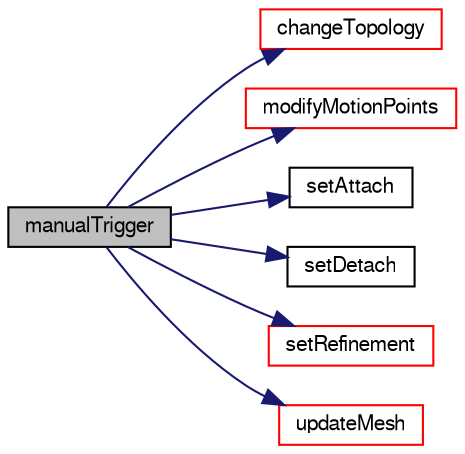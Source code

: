 digraph "manualTrigger"
{
  bgcolor="transparent";
  edge [fontname="FreeSans",fontsize="10",labelfontname="FreeSans",labelfontsize="10"];
  node [fontname="FreeSans",fontsize="10",shape=record];
  rankdir="LR";
  Node14 [label="manualTrigger",height=0.2,width=0.4,color="black", fillcolor="grey75", style="filled", fontcolor="black"];
  Node14 -> Node15 [color="midnightblue",fontsize="10",style="solid",fontname="FreeSans"];
  Node15 [label="changeTopology",height=0.2,width=0.4,color="red",URL="$a21426.html#a837dedbb253fe1b4140e2fc1112e95e9",tooltip="Check for topology change. "];
  Node14 -> Node21 [color="midnightblue",fontsize="10",style="solid",fontname="FreeSans"];
  Node21 [label="modifyMotionPoints",height=0.2,width=0.4,color="red",URL="$a21426.html#ac05c3f18da75b17c4b6c13757cacbff1",tooltip="Modify motion points to comply with the topological change. "];
  Node14 -> Node27 [color="midnightblue",fontsize="10",style="solid",fontname="FreeSans"];
  Node27 [label="setAttach",height=0.2,width=0.4,color="black",URL="$a21426.html#abb3bb6c0e678ec4732e44d49a2392833"];
  Node14 -> Node28 [color="midnightblue",fontsize="10",style="solid",fontname="FreeSans"];
  Node28 [label="setDetach",height=0.2,width=0.4,color="black",URL="$a21426.html#a64772d140d349051a25f9321bde3d341"];
  Node14 -> Node29 [color="midnightblue",fontsize="10",style="solid",fontname="FreeSans"];
  Node29 [label="setRefinement",height=0.2,width=0.4,color="red",URL="$a21426.html#aadadb4738345f2cf19cc7fc0dd3ad3ff",tooltip="Insert the layer addition/removal instructions. "];
  Node14 -> Node71 [color="midnightblue",fontsize="10",style="solid",fontname="FreeSans"];
  Node71 [label="updateMesh",height=0.2,width=0.4,color="red",URL="$a21426.html#ad57565956fd4064299f4bd3c4eebb1d4",tooltip="Force recalculation of locally stored data on topological change. "];
}
